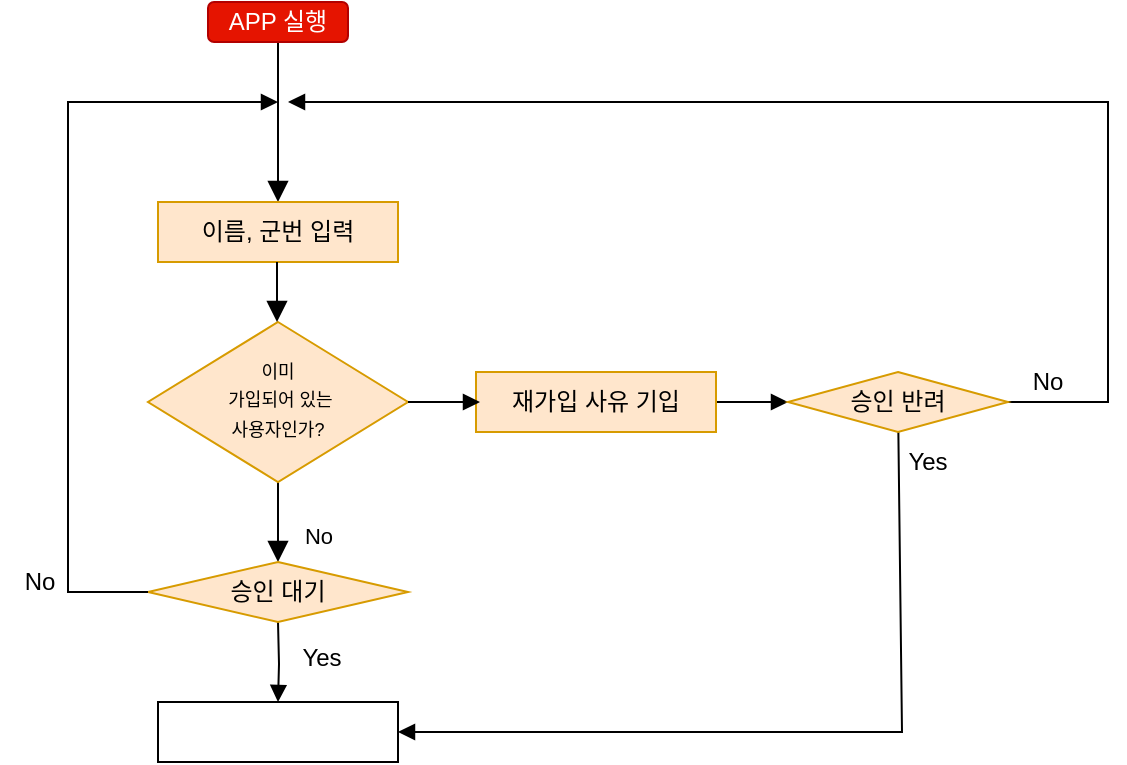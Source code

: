 <mxfile version="15.0.6" type="github"><diagram id="C5RBs43oDa-KdzZeNtuy" name="Page-1"><mxGraphModel dx="1182" dy="715" grid="1" gridSize="10" guides="1" tooltips="1" connect="1" arrows="1" fold="1" page="1" pageScale="1" pageWidth="827" pageHeight="1169" math="0" shadow="0"><root><mxCell id="WIyWlLk6GJQsqaUBKTNV-0"/><mxCell id="WIyWlLk6GJQsqaUBKTNV-1" parent="WIyWlLk6GJQsqaUBKTNV-0"/><mxCell id="WIyWlLk6GJQsqaUBKTNV-2" value="" style="rounded=0;html=1;jettySize=auto;orthogonalLoop=1;fontSize=11;endArrow=block;endFill=1;endSize=8;strokeWidth=1;shadow=0;labelBackgroundColor=none;edgeStyle=orthogonalEdgeStyle;" parent="WIyWlLk6GJQsqaUBKTNV-1" source="WIyWlLk6GJQsqaUBKTNV-3" edge="1"><mxGeometry relative="1" as="geometry"><mxPoint x="195" y="130" as="targetPoint"/></mxGeometry></mxCell><mxCell id="WIyWlLk6GJQsqaUBKTNV-3" value="APP 실행" style="rounded=1;whiteSpace=wrap;html=1;fontSize=12;glass=0;strokeWidth=1;shadow=0;fillColor=#e51400;strokeColor=#B20000;fontColor=#ffffff;" parent="WIyWlLk6GJQsqaUBKTNV-1" vertex="1"><mxGeometry x="160" y="30" width="70" height="20" as="geometry"/></mxCell><mxCell id="WIyWlLk6GJQsqaUBKTNV-8" value="No" style="rounded=0;html=1;jettySize=auto;orthogonalLoop=1;fontSize=11;endArrow=block;endFill=1;endSize=8;strokeWidth=1;shadow=0;labelBackgroundColor=none;" parent="WIyWlLk6GJQsqaUBKTNV-1" source="WIyWlLk6GJQsqaUBKTNV-10" edge="1"><mxGeometry x="0.333" y="20" relative="1" as="geometry"><mxPoint as="offset"/><mxPoint x="195" y="310" as="targetPoint"/></mxGeometry></mxCell><mxCell id="WIyWlLk6GJQsqaUBKTNV-10" value="&lt;font style=&quot;font-size: 9px&quot;&gt;이미&lt;br&gt;&amp;nbsp;가입되어 있는&lt;br&gt;사용자인가?&lt;/font&gt;" style="rhombus;whiteSpace=wrap;html=1;shadow=0;fontFamily=Helvetica;fontSize=12;align=center;strokeWidth=1;spacing=6;spacingTop=-4;fillColor=#ffe6cc;strokeColor=#d79b00;" parent="WIyWlLk6GJQsqaUBKTNV-1" vertex="1"><mxGeometry x="130" y="190" width="130" height="80" as="geometry"/></mxCell><mxCell id="0p1mIP0N4EkjdRxn-cH5-3" value="이름, 군번 입력" style="rounded=0;whiteSpace=wrap;html=1;fillColor=#ffe6cc;strokeColor=#d79b00;" vertex="1" parent="WIyWlLk6GJQsqaUBKTNV-1"><mxGeometry x="135" y="130" width="120" height="30" as="geometry"/></mxCell><mxCell id="0p1mIP0N4EkjdRxn-cH5-7" value="" style="rounded=0;html=1;jettySize=auto;orthogonalLoop=1;fontSize=11;endArrow=block;endFill=1;endSize=8;strokeWidth=1;shadow=0;labelBackgroundColor=none;edgeStyle=orthogonalEdgeStyle;" edge="1" parent="WIyWlLk6GJQsqaUBKTNV-1"><mxGeometry relative="1" as="geometry"><mxPoint x="194.5" y="160" as="sourcePoint"/><mxPoint x="194.5" y="190" as="targetPoint"/><Array as="points"><mxPoint x="194.5" y="180"/><mxPoint x="194.5" y="180"/></Array></mxGeometry></mxCell><mxCell id="0p1mIP0N4EkjdRxn-cH5-18" value="" style="edgeStyle=orthogonalEdgeStyle;rounded=0;orthogonalLoop=1;jettySize=auto;html=1;endArrow=block;endFill=1;" edge="1" parent="WIyWlLk6GJQsqaUBKTNV-1" target="0p1mIP0N4EkjdRxn-cH5-17"><mxGeometry relative="1" as="geometry"><mxPoint x="195" y="340" as="sourcePoint"/></mxGeometry></mxCell><mxCell id="0p1mIP0N4EkjdRxn-cH5-17" value="" style="whiteSpace=wrap;html=1;rounded=0;" vertex="1" parent="WIyWlLk6GJQsqaUBKTNV-1"><mxGeometry x="135" y="380" width="120" height="30" as="geometry"/></mxCell><mxCell id="0p1mIP0N4EkjdRxn-cH5-33" value="" style="edgeStyle=none;rounded=0;orthogonalLoop=1;jettySize=auto;html=1;endArrow=block;endFill=1;endSize=6;strokeWidth=1;" edge="1" parent="WIyWlLk6GJQsqaUBKTNV-1" source="0p1mIP0N4EkjdRxn-cH5-20" target="0p1mIP0N4EkjdRxn-cH5-32"><mxGeometry relative="1" as="geometry"/></mxCell><mxCell id="0p1mIP0N4EkjdRxn-cH5-20" value="재가입 사유 기입" style="whiteSpace=wrap;html=1;rounded=0;fillColor=#ffe6cc;strokeColor=#d79b00;" vertex="1" parent="WIyWlLk6GJQsqaUBKTNV-1"><mxGeometry x="294" y="215" width="120" height="30" as="geometry"/></mxCell><mxCell id="0p1mIP0N4EkjdRxn-cH5-27" value="승인 대기" style="rhombus;whiteSpace=wrap;html=1;fillColor=#ffe6cc;strokeColor=#d79b00;" vertex="1" parent="WIyWlLk6GJQsqaUBKTNV-1"><mxGeometry x="130" y="310" width="130" height="30" as="geometry"/></mxCell><mxCell id="0p1mIP0N4EkjdRxn-cH5-35" value="" style="edgeStyle=none;rounded=0;orthogonalLoop=1;jettySize=auto;html=1;endArrow=block;endFill=1;endSize=6;strokeWidth=1;" edge="1" parent="WIyWlLk6GJQsqaUBKTNV-1" source="0p1mIP0N4EkjdRxn-cH5-32"><mxGeometry relative="1" as="geometry"><mxPoint x="200" y="80" as="targetPoint"/><Array as="points"><mxPoint x="610" y="230"/><mxPoint x="610" y="80"/></Array></mxGeometry></mxCell><mxCell id="0p1mIP0N4EkjdRxn-cH5-44" value="" style="edgeStyle=none;rounded=0;orthogonalLoop=1;jettySize=auto;html=1;endArrow=block;endFill=1;endSize=6;strokeWidth=1;entryX=1;entryY=0.5;entryDx=0;entryDy=0;" edge="1" parent="WIyWlLk6GJQsqaUBKTNV-1" source="0p1mIP0N4EkjdRxn-cH5-32" target="0p1mIP0N4EkjdRxn-cH5-17"><mxGeometry relative="1" as="geometry"><mxPoint x="505" y="390" as="targetPoint"/><Array as="points"><mxPoint x="507" y="395"/></Array></mxGeometry></mxCell><mxCell id="0p1mIP0N4EkjdRxn-cH5-32" value="승인 반려" style="rhombus;whiteSpace=wrap;html=1;rounded=0;fillColor=#ffe6cc;strokeColor=#d79b00;" vertex="1" parent="WIyWlLk6GJQsqaUBKTNV-1"><mxGeometry x="450" y="215" width="110" height="30" as="geometry"/></mxCell><mxCell id="0p1mIP0N4EkjdRxn-cH5-36" value="No" style="text;html=1;strokeColor=none;fillColor=none;align=center;verticalAlign=middle;whiteSpace=wrap;rounded=0;" vertex="1" parent="WIyWlLk6GJQsqaUBKTNV-1"><mxGeometry x="560" y="210" width="40" height="20" as="geometry"/></mxCell><mxCell id="0p1mIP0N4EkjdRxn-cH5-39" value="" style="edgeStyle=none;rounded=0;orthogonalLoop=1;jettySize=auto;html=1;endArrow=block;endFill=1;endSize=6;strokeWidth=1;exitX=0;exitY=0.5;exitDx=0;exitDy=0;" edge="1" parent="WIyWlLk6GJQsqaUBKTNV-1" source="0p1mIP0N4EkjdRxn-cH5-27"><mxGeometry relative="1" as="geometry"><mxPoint x="470" y="460" as="sourcePoint"/><mxPoint x="195" y="80" as="targetPoint"/><Array as="points"><mxPoint x="90" y="325"/><mxPoint x="90" y="80"/></Array></mxGeometry></mxCell><mxCell id="0p1mIP0N4EkjdRxn-cH5-40" value="No" style="text;html=1;strokeColor=none;fillColor=none;align=center;verticalAlign=middle;whiteSpace=wrap;rounded=0;" vertex="1" parent="WIyWlLk6GJQsqaUBKTNV-1"><mxGeometry x="56" y="310" width="40" height="20" as="geometry"/></mxCell><mxCell id="0p1mIP0N4EkjdRxn-cH5-42" value="Yes" style="text;html=1;strokeColor=none;fillColor=none;align=center;verticalAlign=middle;whiteSpace=wrap;rounded=0;" vertex="1" parent="WIyWlLk6GJQsqaUBKTNV-1"><mxGeometry x="197" y="348" width="40" height="20" as="geometry"/></mxCell><mxCell id="0p1mIP0N4EkjdRxn-cH5-45" value="Yes" style="text;html=1;strokeColor=none;fillColor=none;align=center;verticalAlign=middle;whiteSpace=wrap;rounded=0;" vertex="1" parent="WIyWlLk6GJQsqaUBKTNV-1"><mxGeometry x="500" y="250" width="40" height="20" as="geometry"/></mxCell><mxCell id="0p1mIP0N4EkjdRxn-cH5-46" value="" style="edgeStyle=none;rounded=0;orthogonalLoop=1;jettySize=auto;html=1;endArrow=block;endFill=1;endSize=6;strokeWidth=1;" edge="1" parent="WIyWlLk6GJQsqaUBKTNV-1"><mxGeometry relative="1" as="geometry"><mxPoint x="260" y="230.0" as="sourcePoint"/><mxPoint x="296" y="230.0" as="targetPoint"/></mxGeometry></mxCell></root></mxGraphModel></diagram></mxfile>
